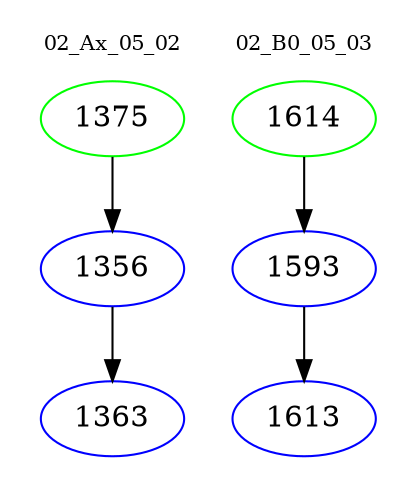 digraph{
subgraph cluster_0 {
color = white
label = "02_Ax_05_02";
fontsize=10;
T0_1375 [label="1375", color="green"]
T0_1375 -> T0_1356 [color="black"]
T0_1356 [label="1356", color="blue"]
T0_1356 -> T0_1363 [color="black"]
T0_1363 [label="1363", color="blue"]
}
subgraph cluster_1 {
color = white
label = "02_B0_05_03";
fontsize=10;
T1_1614 [label="1614", color="green"]
T1_1614 -> T1_1593 [color="black"]
T1_1593 [label="1593", color="blue"]
T1_1593 -> T1_1613 [color="black"]
T1_1613 [label="1613", color="blue"]
}
}
